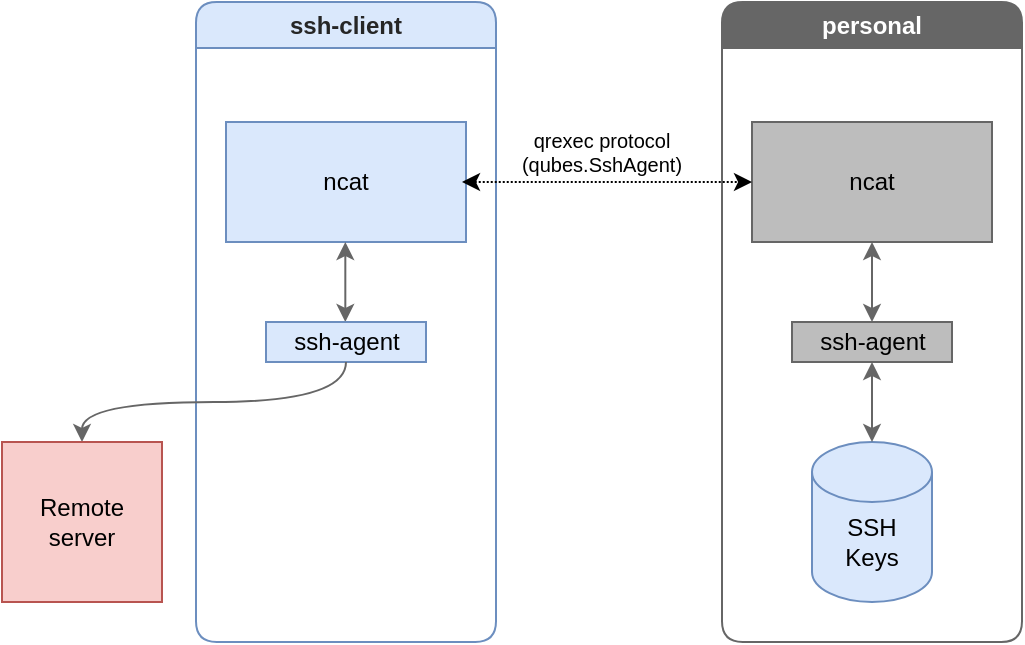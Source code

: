 <mxfile version="13.9.9" type="github"><diagram id="SKtbNTC9j6CT3jW_uAWr" name="Page-1"><mxGraphModel dx="595" dy="500" grid="1" gridSize="10" guides="1" tooltips="1" connect="1" arrows="1" fold="1" page="0" pageScale="1" pageWidth="1169" pageHeight="826" background="#ffffff" math="0" shadow="0"><root><mxCell id="0"/><mxCell id="1" parent="0"/><mxCell id="5" value="personal" style="swimlane;whiteSpace=wrap;html=1;rounded=1;shadow=0;glass=0;comic=0;startSize=23;swimlaneFillColor=#ffffff;fontColor=#ffffff;fillColor=#666666;strokeColor=#666666;" parent="1" vertex="1"><mxGeometry x="600" y="40" width="150" height="320" as="geometry"/></mxCell><mxCell id="QTO3XgoEFIxhdkZU8tme-128" value="" style="shape=cylinder3;whiteSpace=wrap;html=1;boundedLbl=1;backgroundOutline=1;size=15;rounded=0;glass=0;comic=0;strokeColor=#6C8EBF;strokeWidth=1;fillColor=#DAE8FC;" parent="5" vertex="1"><mxGeometry x="45" y="220" width="60" height="80" as="geometry"/></mxCell><mxCell id="QTO3XgoEFIxhdkZU8tme-129" value="&lt;div&gt;SSH Keys&lt;/div&gt;" style="text;html=1;strokeColor=none;fillColor=none;align=center;verticalAlign=middle;whiteSpace=wrap;rounded=0;glass=0;comic=0;" parent="5" vertex="1"><mxGeometry x="55" y="260" width="40" height="20" as="geometry"/></mxCell><mxCell id="QTO3XgoEFIxhdkZU8tme-130" value="" style="rounded=0;whiteSpace=wrap;html=1;glass=0;comic=0;strokeWidth=1;fillColor=#BDBDBD;strokeColor=#666666;" parent="5" vertex="1"><mxGeometry x="15" y="60" width="120" height="60" as="geometry"/></mxCell><mxCell id="QTO3XgoEFIxhdkZU8tme-133" value="" style="rounded=0;whiteSpace=wrap;html=1;glass=0;comic=0;strokeWidth=1;fillColor=#BDBDBD;strokeColor=#666666;" parent="5" vertex="1"><mxGeometry x="35" y="160" width="80" height="20" as="geometry"/></mxCell><mxCell id="QTO3XgoEFIxhdkZU8tme-134" value="" style="endArrow=classic;startArrow=classic;html=1;entryX=0.5;entryY=1;entryDx=0;entryDy=0;exitX=0.5;exitY=0;exitDx=0;exitDy=0;exitPerimeter=0;strokeColor=#666666;" parent="5" source="QTO3XgoEFIxhdkZU8tme-128" target="QTO3XgoEFIxhdkZU8tme-133" edge="1"><mxGeometry width="50" height="50" relative="1" as="geometry"><mxPoint x="70" y="220" as="sourcePoint"/><mxPoint x="120" y="170" as="targetPoint"/></mxGeometry></mxCell><mxCell id="QTO3XgoEFIxhdkZU8tme-135" value="&lt;div&gt;ssh-agent&lt;/div&gt;" style="text;html=1;strokeColor=none;fillColor=none;align=center;verticalAlign=middle;whiteSpace=wrap;rounded=0;glass=0;comic=0;" parent="5" vertex="1"><mxGeometry x="42.5" y="160" width="65" height="20" as="geometry"/></mxCell><mxCell id="QTO3XgoEFIxhdkZU8tme-136" value="" style="endArrow=classic;startArrow=classic;html=1;strokeColor=#666666;entryX=0.5;entryY=1;entryDx=0;entryDy=0;exitX=0.5;exitY=0;exitDx=0;exitDy=0;" parent="5" source="QTO3XgoEFIxhdkZU8tme-135" target="QTO3XgoEFIxhdkZU8tme-130" edge="1"><mxGeometry width="50" height="50" relative="1" as="geometry"><mxPoint x="70" y="160" as="sourcePoint"/><mxPoint x="120" y="110" as="targetPoint"/></mxGeometry></mxCell><mxCell id="QTO3XgoEFIxhdkZU8tme-137" value="ncat" style="text;html=1;strokeColor=none;fillColor=none;align=center;verticalAlign=middle;whiteSpace=wrap;rounded=0;glass=0;comic=0;" parent="5" vertex="1"><mxGeometry x="55" y="80" width="40" height="20" as="geometry"/></mxCell><mxCell id="90" value="&lt;font color=&quot;#262626&quot;&gt;ssh-client&lt;/font&gt;" style="swimlane;whiteSpace=wrap;html=1;rounded=1;shadow=0;glass=0;comic=0;strokeColor=#6c8ebf;fillColor=#dae8fc;startSize=23;swimlaneFillColor=#ffffff;" parent="1" vertex="1"><mxGeometry x="337" y="40" width="150" height="320" as="geometry"><mxRectangle x="337" y="40" width="120" height="23" as="alternateBounds"/></mxGeometry></mxCell><mxCell id="QTO3XgoEFIxhdkZU8tme-127" value="" style="rounded=0;whiteSpace=wrap;html=1;glass=0;comic=0;strokeWidth=1;fillColor=#DAE8FC;strokeColor=#6C8EBF;" parent="90" vertex="1"><mxGeometry x="15" y="60" width="120" height="60" as="geometry"/></mxCell><mxCell id="QTO3XgoEFIxhdkZU8tme-131" value="" style="endArrow=classic;startArrow=classic;html=1;entryX=0;entryY=0.5;entryDx=0;entryDy=0;dashed=1;dashPattern=1 1;" parent="90" target="QTO3XgoEFIxhdkZU8tme-130" edge="1"><mxGeometry width="50" height="50" relative="1" as="geometry"><mxPoint x="133" y="90" as="sourcePoint"/><mxPoint x="183" y="40" as="targetPoint"/></mxGeometry></mxCell><mxCell id="QTO3XgoEFIxhdkZU8tme-138" value="ncat" style="text;html=1;strokeColor=none;fillColor=none;align=center;verticalAlign=middle;whiteSpace=wrap;rounded=0;glass=0;comic=0;" parent="90" vertex="1"><mxGeometry x="45" y="80" width="60" height="20" as="geometry"/></mxCell><mxCell id="QTO3XgoEFIxhdkZU8tme-141" value="" style="endArrow=classic;startArrow=classic;html=1;strokeColor=#666666;entryX=0.5;entryY=1;entryDx=0;entryDy=0;exitX=0.5;exitY=0;exitDx=0;exitDy=0;" parent="90" edge="1"><mxGeometry width="50" height="50" relative="1" as="geometry"><mxPoint x="74.66" y="160" as="sourcePoint"/><mxPoint x="74.66" y="120" as="targetPoint"/></mxGeometry></mxCell><mxCell id="QTO3XgoEFIxhdkZU8tme-143" value="" style="rounded=0;whiteSpace=wrap;html=1;glass=0;comic=0;strokeWidth=1;fillColor=#dae8fc;strokeColor=#6c8ebf;" parent="90" vertex="1"><mxGeometry x="35" y="160" width="80" height="20" as="geometry"/></mxCell><mxCell id="QTO3XgoEFIxhdkZU8tme-142" value="&lt;div&gt;ssh-agent&lt;/div&gt;" style="text;html=1;strokeColor=none;fillColor=none;align=center;verticalAlign=middle;whiteSpace=wrap;rounded=0;glass=0;comic=0;" parent="90" vertex="1"><mxGeometry x="42.5" y="160" width="65" height="20" as="geometry"/></mxCell><mxCell id="QTO3XgoEFIxhdkZU8tme-132" value="&lt;div style=&quot;font-size: 10px&quot;&gt;&lt;font style=&quot;font-size: 10px&quot;&gt;qrexec protocol&lt;/font&gt;&lt;/div&gt;&lt;div style=&quot;font-size: 10px&quot;&gt;&lt;font style=&quot;font-size: 10px&quot;&gt;(qubes.SshAgent)&lt;br&gt;&lt;/font&gt;&lt;/div&gt;" style="text;html=1;strokeColor=none;fillColor=none;align=center;verticalAlign=middle;whiteSpace=wrap;rounded=0;glass=0;comic=0;" parent="1" vertex="1"><mxGeometry x="520" y="110" width="40" height="10" as="geometry"/></mxCell><mxCell id="QTO3XgoEFIxhdkZU8tme-147" style="edgeStyle=orthogonalEdgeStyle;curved=1;rounded=0;orthogonalLoop=1;jettySize=auto;html=1;exitX=0.5;exitY=1;exitDx=0;exitDy=0;strokeColor=#666666;" parent="1" source="QTO3XgoEFIxhdkZU8tme-142" edge="1"><mxGeometry relative="1" as="geometry"><mxPoint x="280" y="260" as="targetPoint"/><Array as="points"><mxPoint x="412" y="240"/><mxPoint x="280" y="240"/></Array></mxGeometry></mxCell><mxCell id="QTO3XgoEFIxhdkZU8tme-149" value="" style="whiteSpace=wrap;html=1;aspect=fixed;rounded=0;glass=0;comic=0;strokeColor=#b85450;strokeWidth=1;fillColor=#f8cecc;" parent="1" vertex="1"><mxGeometry x="240" y="260" width="80" height="80" as="geometry"/></mxCell><mxCell id="QTO3XgoEFIxhdkZU8tme-150" value="Remote server" style="text;html=1;strokeColor=none;fillColor=none;align=center;verticalAlign=middle;whiteSpace=wrap;rounded=0;glass=0;comic=0;" parent="1" vertex="1"><mxGeometry x="260" y="290" width="40" height="20" as="geometry"/></mxCell></root></mxGraphModel></diagram></mxfile>